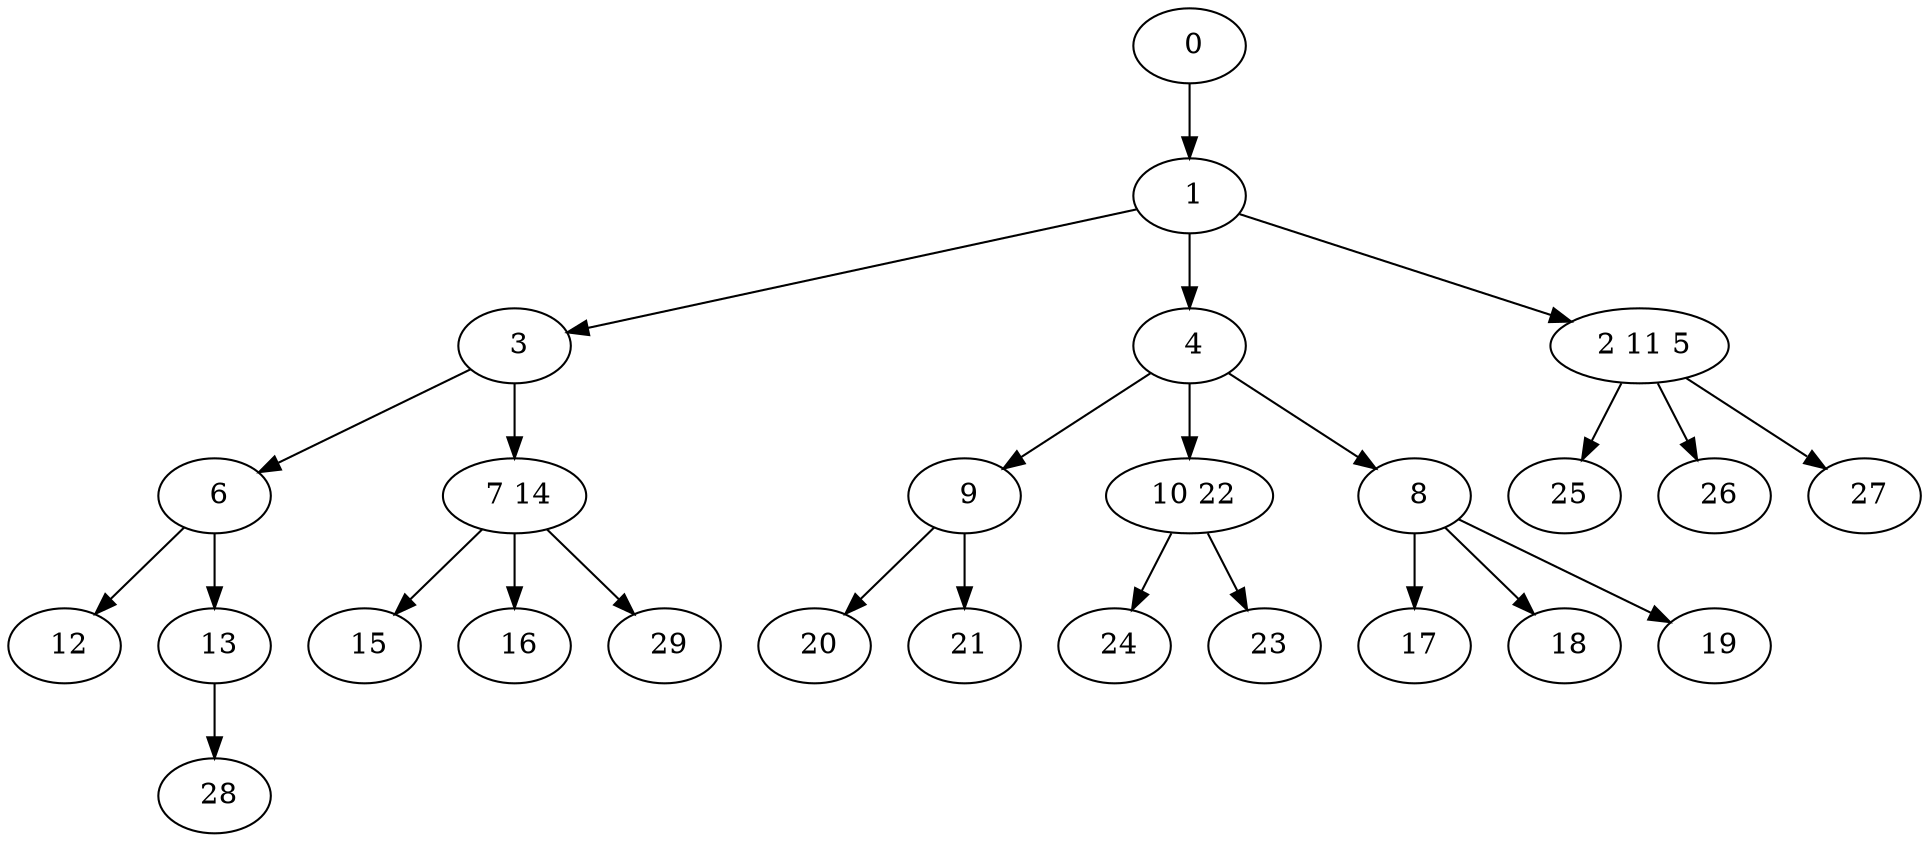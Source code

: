 digraph mytree {
" 1" -> " 3";
" 1" -> " 4";
" 1" -> " 2 11 5";
" 3" -> " 6";
" 3" -> " 7 14";
" 4" -> " 9";
" 4" -> " 10 22";
" 4" -> " 8";
" 2 11 5" -> " 25";
" 2 11 5" -> " 26";
" 2 11 5" -> " 27";
" 6" -> " 12";
" 6" -> " 13";
" 7 14" -> " 15";
" 7 14" -> " 16";
" 7 14" -> " 29";
" 9" -> " 20";
" 9" -> " 21";
" 10 22" -> " 24";
" 10 22" -> " 23";
" 24";
" 8" -> " 17";
" 8" -> " 18";
" 8" -> " 19";
" 12";
" 13" -> " 28";
" 25";
" 15";
" 16";
" 17";
" 18";
" 19";
" 20";
" 21";
" 28";
" 29";
" 23";
" 26";
" 27";
" 0" -> " 1";
}
